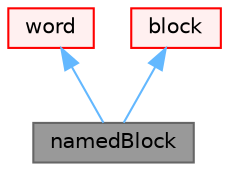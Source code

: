 digraph "namedBlock"
{
 // LATEX_PDF_SIZE
  bgcolor="transparent";
  edge [fontname=Helvetica,fontsize=10,labelfontname=Helvetica,labelfontsize=10];
  node [fontname=Helvetica,fontsize=10,shape=box,height=0.2,width=0.4];
  Node1 [id="Node000001",label="namedBlock",height=0.2,width=0.4,color="gray40", fillcolor="grey60", style="filled", fontcolor="black",tooltip="Gives name to a block."];
  Node2 -> Node1 [id="edge1_Node000001_Node000002",dir="back",color="steelblue1",style="solid",tooltip=" "];
  Node2 [id="Node000002",label="word",height=0.2,width=0.4,color="red", fillcolor="#FFF0F0", style="filled",URL="$classFoam_1_1word.html",tooltip="A class for handling words, derived from Foam::string."];
  Node5 -> Node1 [id="edge2_Node000001_Node000005",dir="back",color="steelblue1",style="solid",tooltip=" "];
  Node5 [id="Node000005",label="block",height=0.2,width=0.4,color="red", fillcolor="#FFF0F0", style="filled",URL="$classFoam_1_1block.html",tooltip="Creates a single block of cells from point coordinates, numbers of cells in each direction and an exp..."];
}
